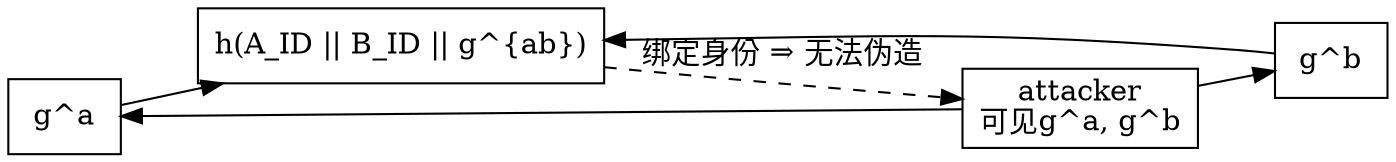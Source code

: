 
    digraph V5_Secure {
        rankdir=LR;
        node [shape=box];

        A_pub [label="g^a"];
        B_pub [label="g^b"];
        Hash [label="h(A_ID || B_ID || g^{ab})"];
        Attacker [label="attacker
可见g^a, g^b"];

        A_pub -> Hash;
        B_pub -> Hash;
        Attacker -> A_pub;
        Attacker -> B_pub;
        Hash -> Attacker [style=dashed, label="绑定身份 ⇒ 无法伪造"];
    }
    